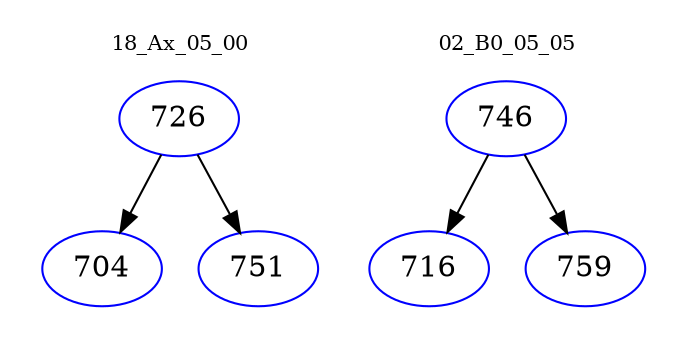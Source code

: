 digraph{
subgraph cluster_0 {
color = white
label = "18_Ax_05_00";
fontsize=10;
T0_726 [label="726", color="blue"]
T0_726 -> T0_704 [color="black"]
T0_704 [label="704", color="blue"]
T0_726 -> T0_751 [color="black"]
T0_751 [label="751", color="blue"]
}
subgraph cluster_1 {
color = white
label = "02_B0_05_05";
fontsize=10;
T1_746 [label="746", color="blue"]
T1_746 -> T1_716 [color="black"]
T1_716 [label="716", color="blue"]
T1_746 -> T1_759 [color="black"]
T1_759 [label="759", color="blue"]
}
}
